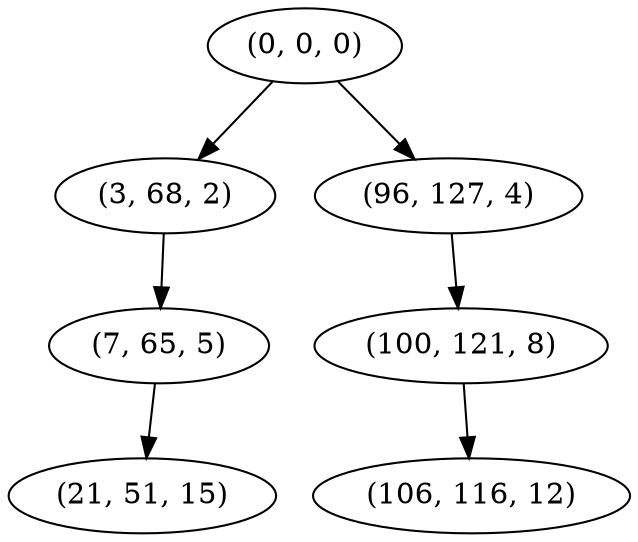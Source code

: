 digraph tree {
    "(0, 0, 0)";
    "(3, 68, 2)";
    "(7, 65, 5)";
    "(21, 51, 15)";
    "(96, 127, 4)";
    "(100, 121, 8)";
    "(106, 116, 12)";
    "(0, 0, 0)" -> "(3, 68, 2)";
    "(0, 0, 0)" -> "(96, 127, 4)";
    "(3, 68, 2)" -> "(7, 65, 5)";
    "(7, 65, 5)" -> "(21, 51, 15)";
    "(96, 127, 4)" -> "(100, 121, 8)";
    "(100, 121, 8)" -> "(106, 116, 12)";
}
